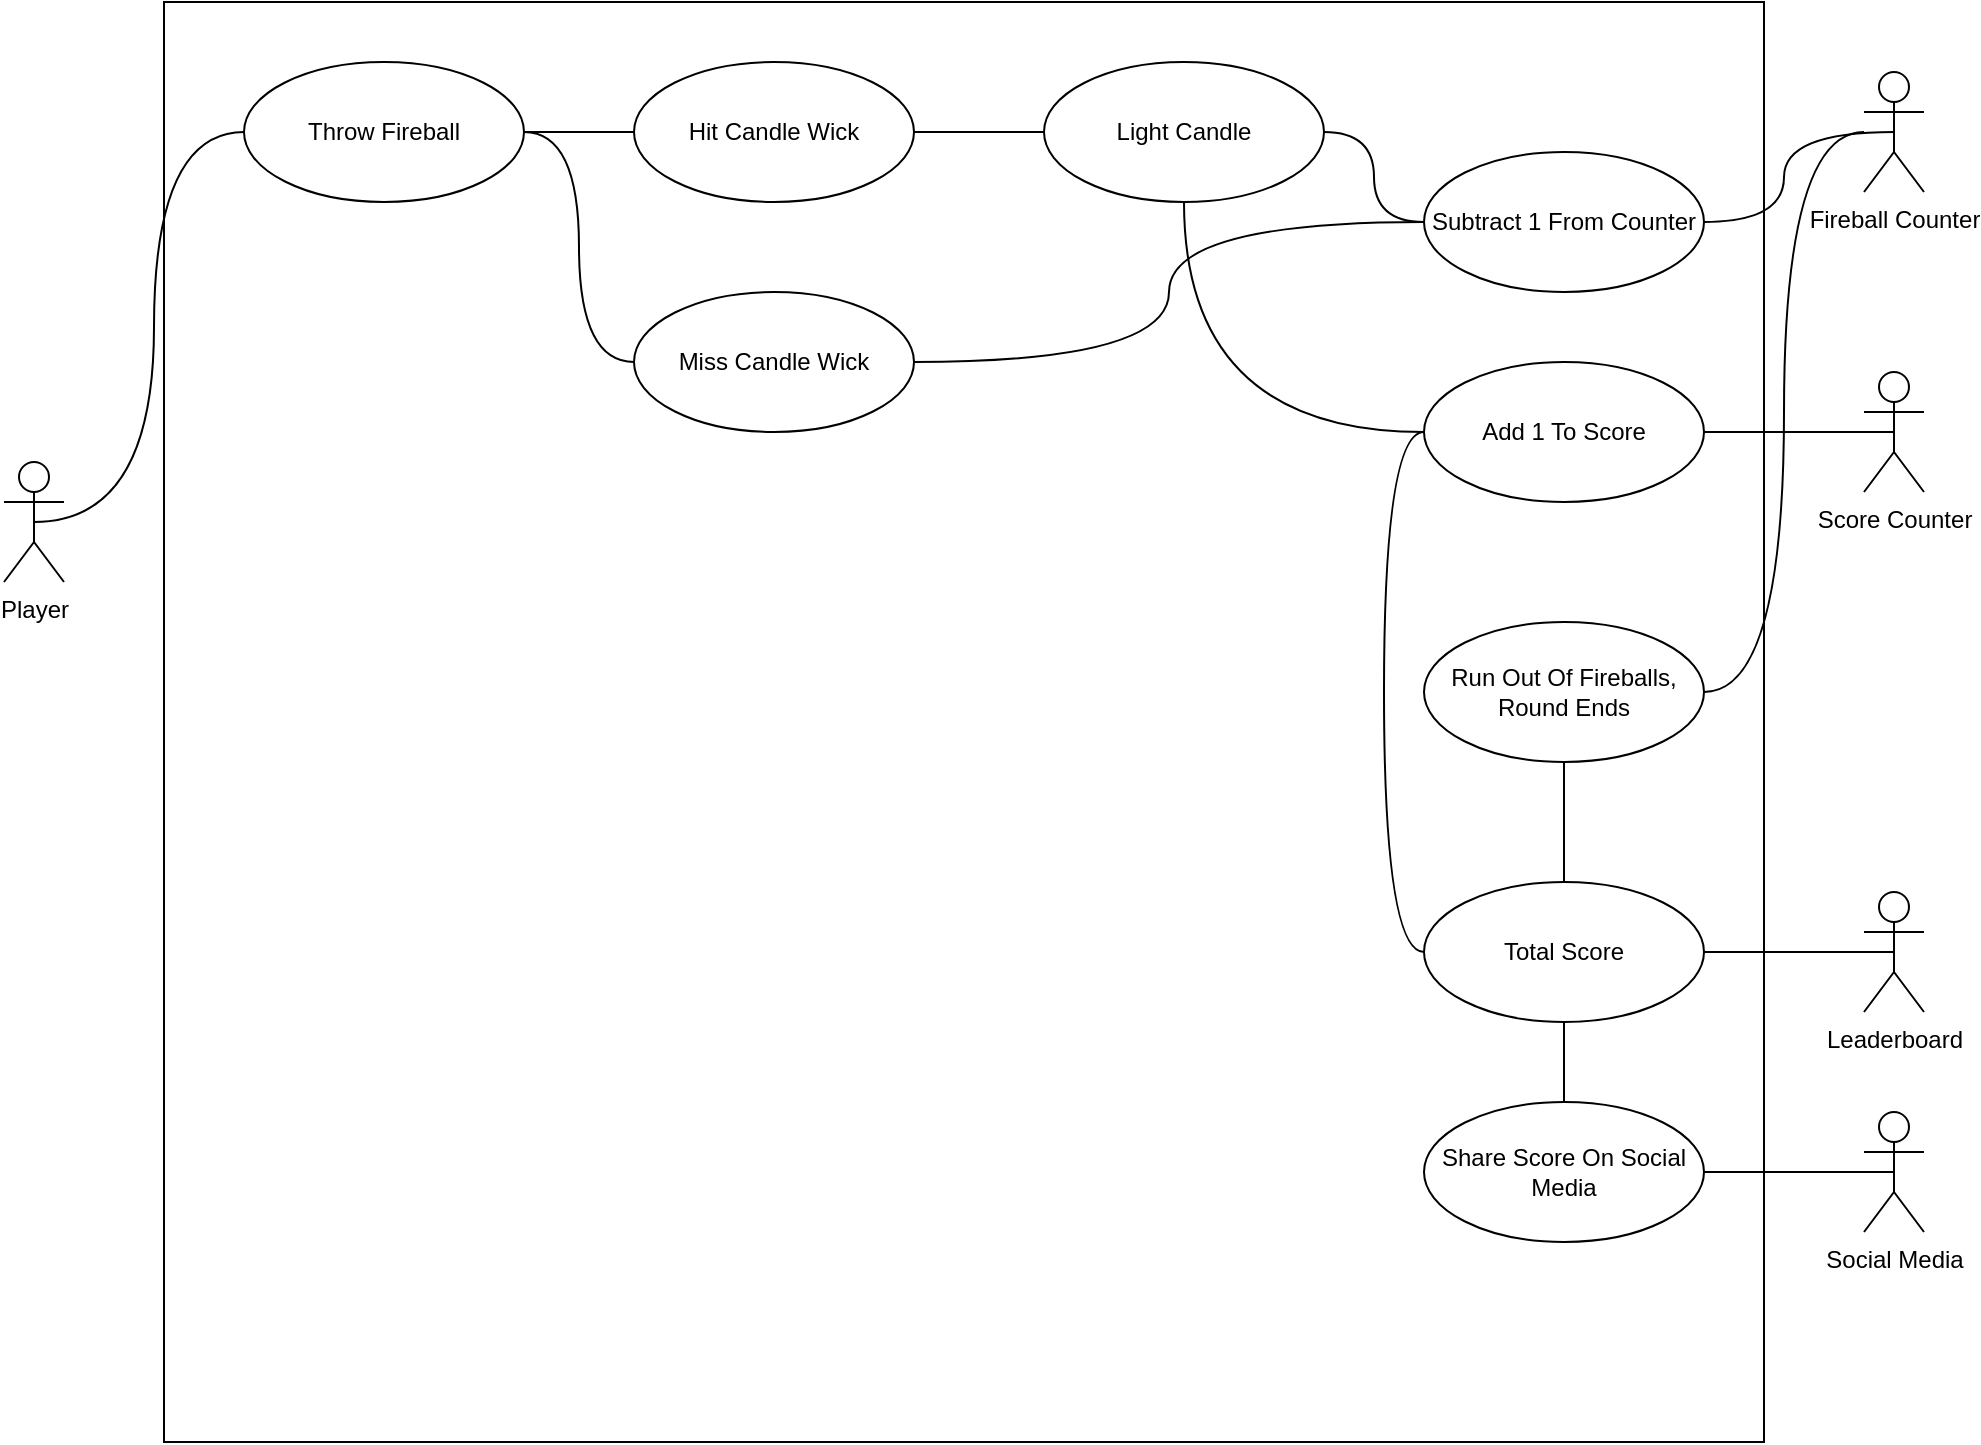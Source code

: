 <mxfile version="12.0.0" type="github" pages="2"><diagram id="Z4nGxjoFtYjb4iQz7fHY" name="UseCaseDiagram"><mxGraphModel dx="1168" dy="750" grid="1" gridSize="10" guides="1" tooltips="1" connect="1" arrows="1" fold="1" page="1" pageScale="1" pageWidth="1100" pageHeight="850" math="0" shadow="0"><root><mxCell id="0"/><mxCell id="1" parent="0"/><mxCell id="ICvzCFM4Yf7BzbP8oikQ-7" style="edgeStyle=orthogonalEdgeStyle;orthogonalLoop=1;jettySize=auto;html=1;exitX=0.5;exitY=0.5;exitDx=0;exitDy=0;exitPerimeter=0;entryX=0;entryY=0.5;entryDx=0;entryDy=0;curved=1;endArrow=none;endFill=0;" edge="1" parent="1" source="ICvzCFM4Yf7BzbP8oikQ-1" target="ICvzCFM4Yf7BzbP8oikQ-4"><mxGeometry relative="1" as="geometry"/></mxCell><mxCell id="ICvzCFM4Yf7BzbP8oikQ-1" value="Player" style="shape=umlActor;verticalLabelPosition=bottom;labelBackgroundColor=#ffffff;verticalAlign=top;html=1;outlineConnect=0;" vertex="1" parent="1"><mxGeometry x="40" y="280" width="30" height="60" as="geometry"/></mxCell><mxCell id="ICvzCFM4Yf7BzbP8oikQ-2" value="" style="rounded=0;whiteSpace=wrap;html=1;fillColor=none;" vertex="1" parent="1"><mxGeometry x="120" y="50" width="800" height="720" as="geometry"/></mxCell><mxCell id="ICvzCFM4Yf7BzbP8oikQ-8" style="edgeStyle=orthogonalEdgeStyle;curved=1;orthogonalLoop=1;jettySize=auto;html=1;exitX=1;exitY=0.5;exitDx=0;exitDy=0;entryX=0;entryY=0.5;entryDx=0;entryDy=0;endArrow=none;endFill=0;" edge="1" parent="1" source="ICvzCFM4Yf7BzbP8oikQ-4" target="ICvzCFM4Yf7BzbP8oikQ-5"><mxGeometry relative="1" as="geometry"/></mxCell><mxCell id="ICvzCFM4Yf7BzbP8oikQ-11" style="edgeStyle=orthogonalEdgeStyle;curved=1;orthogonalLoop=1;jettySize=auto;html=1;exitX=1;exitY=0.5;exitDx=0;exitDy=0;entryX=0;entryY=0.5;entryDx=0;entryDy=0;endArrow=none;endFill=0;" edge="1" parent="1" source="ICvzCFM4Yf7BzbP8oikQ-4" target="ICvzCFM4Yf7BzbP8oikQ-10"><mxGeometry relative="1" as="geometry"/></mxCell><mxCell id="ICvzCFM4Yf7BzbP8oikQ-4" value="Throw Fireball" style="ellipse;whiteSpace=wrap;html=1;fillColor=none;" vertex="1" parent="1"><mxGeometry x="160" y="80" width="140" height="70" as="geometry"/></mxCell><mxCell id="ICvzCFM4Yf7BzbP8oikQ-9" style="edgeStyle=orthogonalEdgeStyle;curved=1;orthogonalLoop=1;jettySize=auto;html=1;exitX=1;exitY=0.5;exitDx=0;exitDy=0;entryX=0;entryY=0.5;entryDx=0;entryDy=0;endArrow=none;endFill=0;" edge="1" parent="1" source="ICvzCFM4Yf7BzbP8oikQ-5" target="ICvzCFM4Yf7BzbP8oikQ-6"><mxGeometry relative="1" as="geometry"/></mxCell><mxCell id="ICvzCFM4Yf7BzbP8oikQ-5" value="Hit Candle Wick" style="ellipse;whiteSpace=wrap;html=1;fillColor=none;" vertex="1" parent="1"><mxGeometry x="355" y="80" width="140" height="70" as="geometry"/></mxCell><mxCell id="ICvzCFM4Yf7BzbP8oikQ-14" style="edgeStyle=orthogonalEdgeStyle;curved=1;orthogonalLoop=1;jettySize=auto;html=1;exitX=1;exitY=0.5;exitDx=0;exitDy=0;endArrow=none;endFill=0;entryX=0;entryY=0.5;entryDx=0;entryDy=0;" edge="1" parent="1" source="ICvzCFM4Yf7BzbP8oikQ-6" target="ICvzCFM4Yf7BzbP8oikQ-12"><mxGeometry relative="1" as="geometry"><mxPoint x="740" y="150" as="targetPoint"/></mxGeometry></mxCell><mxCell id="ICvzCFM4Yf7BzbP8oikQ-29" style="edgeStyle=orthogonalEdgeStyle;curved=1;orthogonalLoop=1;jettySize=auto;html=1;exitX=0.5;exitY=1;exitDx=0;exitDy=0;entryX=0;entryY=0.5;entryDx=0;entryDy=0;endArrow=none;endFill=0;" edge="1" parent="1" source="ICvzCFM4Yf7BzbP8oikQ-6" target="ICvzCFM4Yf7BzbP8oikQ-20"><mxGeometry relative="1" as="geometry"/></mxCell><mxCell id="ICvzCFM4Yf7BzbP8oikQ-6" value="Light Candle" style="ellipse;whiteSpace=wrap;html=1;fillColor=none;" vertex="1" parent="1"><mxGeometry x="560" y="80" width="140" height="70" as="geometry"/></mxCell><mxCell id="ICvzCFM4Yf7BzbP8oikQ-13" style="edgeStyle=orthogonalEdgeStyle;curved=1;orthogonalLoop=1;jettySize=auto;html=1;exitX=1;exitY=0.5;exitDx=0;exitDy=0;entryX=0;entryY=0.5;entryDx=0;entryDy=0;endArrow=none;endFill=0;" edge="1" parent="1" source="ICvzCFM4Yf7BzbP8oikQ-10" target="ICvzCFM4Yf7BzbP8oikQ-12"><mxGeometry relative="1" as="geometry"/></mxCell><mxCell id="ICvzCFM4Yf7BzbP8oikQ-10" value="Miss Candle Wick" style="ellipse;whiteSpace=wrap;html=1;fillColor=none;" vertex="1" parent="1"><mxGeometry x="355" y="195" width="140" height="70" as="geometry"/></mxCell><mxCell id="ICvzCFM4Yf7BzbP8oikQ-12" value="Subtract 1 From Counter" style="ellipse;whiteSpace=wrap;html=1;fillColor=none;" vertex="1" parent="1"><mxGeometry x="750" y="125" width="140" height="70" as="geometry"/></mxCell><mxCell id="ICvzCFM4Yf7BzbP8oikQ-19" style="edgeStyle=orthogonalEdgeStyle;curved=1;orthogonalLoop=1;jettySize=auto;html=1;exitX=0.5;exitY=0.5;exitDx=0;exitDy=0;exitPerimeter=0;entryX=1;entryY=0.5;entryDx=0;entryDy=0;endArrow=none;endFill=0;" edge="1" parent="1" source="ICvzCFM4Yf7BzbP8oikQ-15" target="ICvzCFM4Yf7BzbP8oikQ-12"><mxGeometry relative="1" as="geometry"/></mxCell><mxCell id="ICvzCFM4Yf7BzbP8oikQ-37" style="edgeStyle=orthogonalEdgeStyle;curved=1;orthogonalLoop=1;jettySize=auto;html=1;entryX=1;entryY=0.5;entryDx=0;entryDy=0;endArrow=none;endFill=0;" edge="1" parent="1" source="ICvzCFM4Yf7BzbP8oikQ-15" target="ICvzCFM4Yf7BzbP8oikQ-36"><mxGeometry relative="1" as="geometry"/></mxCell><mxCell id="ICvzCFM4Yf7BzbP8oikQ-15" value="Fireball Counter" style="shape=umlActor;verticalLabelPosition=bottom;labelBackgroundColor=#ffffff;verticalAlign=top;html=1;fillColor=none;" vertex="1" parent="1"><mxGeometry x="970" y="85" width="30" height="60" as="geometry"/></mxCell><mxCell id="ICvzCFM4Yf7BzbP8oikQ-24" style="edgeStyle=orthogonalEdgeStyle;curved=1;orthogonalLoop=1;jettySize=auto;html=1;exitX=1;exitY=0.5;exitDx=0;exitDy=0;entryX=0.5;entryY=0.5;entryDx=0;entryDy=0;entryPerimeter=0;endArrow=none;endFill=0;" edge="1" parent="1" source="ICvzCFM4Yf7BzbP8oikQ-20" target="ICvzCFM4Yf7BzbP8oikQ-23"><mxGeometry relative="1" as="geometry"/></mxCell><mxCell id="ICvzCFM4Yf7BzbP8oikQ-39" style="edgeStyle=orthogonalEdgeStyle;curved=1;orthogonalLoop=1;jettySize=auto;html=1;exitX=0;exitY=0.5;exitDx=0;exitDy=0;entryX=0;entryY=0.5;entryDx=0;entryDy=0;endArrow=none;endFill=0;" edge="1" parent="1" source="ICvzCFM4Yf7BzbP8oikQ-20" target="ICvzCFM4Yf7BzbP8oikQ-27"><mxGeometry relative="1" as="geometry"/></mxCell><mxCell id="ICvzCFM4Yf7BzbP8oikQ-20" value="Add 1 To Score" style="ellipse;whiteSpace=wrap;html=1;fillColor=none;" vertex="1" parent="1"><mxGeometry x="750" y="230" width="140" height="70" as="geometry"/></mxCell><mxCell id="ICvzCFM4Yf7BzbP8oikQ-23" value="Score Counter" style="shape=umlActor;verticalLabelPosition=bottom;labelBackgroundColor=#ffffff;verticalAlign=top;html=1;fillColor=none;" vertex="1" parent="1"><mxGeometry x="970" y="235" width="30" height="60" as="geometry"/></mxCell><mxCell id="ICvzCFM4Yf7BzbP8oikQ-25" value="Leaderboard" style="shape=umlActor;verticalLabelPosition=bottom;labelBackgroundColor=#ffffff;verticalAlign=top;html=1;fillColor=none;" vertex="1" parent="1"><mxGeometry x="970" y="495" width="30" height="60" as="geometry"/></mxCell><mxCell id="ICvzCFM4Yf7BzbP8oikQ-30" style="edgeStyle=orthogonalEdgeStyle;curved=1;orthogonalLoop=1;jettySize=auto;html=1;exitX=1;exitY=0.5;exitDx=0;exitDy=0;entryX=0.5;entryY=0.5;entryDx=0;entryDy=0;entryPerimeter=0;endArrow=none;endFill=0;" edge="1" parent="1" source="ICvzCFM4Yf7BzbP8oikQ-27" target="ICvzCFM4Yf7BzbP8oikQ-25"><mxGeometry relative="1" as="geometry"/></mxCell><mxCell id="ICvzCFM4Yf7BzbP8oikQ-32" style="edgeStyle=orthogonalEdgeStyle;curved=1;orthogonalLoop=1;jettySize=auto;html=1;exitX=0.5;exitY=1;exitDx=0;exitDy=0;entryX=0.5;entryY=0;entryDx=0;entryDy=0;endArrow=none;endFill=0;" edge="1" parent="1" source="ICvzCFM4Yf7BzbP8oikQ-27" target="ICvzCFM4Yf7BzbP8oikQ-31"><mxGeometry relative="1" as="geometry"/></mxCell><mxCell id="ICvzCFM4Yf7BzbP8oikQ-27" value="Total Score" style="ellipse;whiteSpace=wrap;html=1;fillColor=none;" vertex="1" parent="1"><mxGeometry x="750" y="490" width="140" height="70" as="geometry"/></mxCell><mxCell id="ICvzCFM4Yf7BzbP8oikQ-34" style="edgeStyle=orthogonalEdgeStyle;curved=1;orthogonalLoop=1;jettySize=auto;html=1;exitX=1;exitY=0.5;exitDx=0;exitDy=0;entryX=0.5;entryY=0.5;entryDx=0;entryDy=0;entryPerimeter=0;endArrow=none;endFill=0;" edge="1" parent="1" source="ICvzCFM4Yf7BzbP8oikQ-31" target="ICvzCFM4Yf7BzbP8oikQ-33"><mxGeometry relative="1" as="geometry"/></mxCell><mxCell id="ICvzCFM4Yf7BzbP8oikQ-31" value="Share Score On Social Media" style="ellipse;whiteSpace=wrap;html=1;fillColor=none;" vertex="1" parent="1"><mxGeometry x="750" y="600" width="140" height="70" as="geometry"/></mxCell><mxCell id="ICvzCFM4Yf7BzbP8oikQ-33" value="Social Media" style="shape=umlActor;verticalLabelPosition=bottom;labelBackgroundColor=#ffffff;verticalAlign=top;html=1;fillColor=none;" vertex="1" parent="1"><mxGeometry x="970" y="605" width="30" height="60" as="geometry"/></mxCell><mxCell id="ICvzCFM4Yf7BzbP8oikQ-38" style="edgeStyle=orthogonalEdgeStyle;curved=1;orthogonalLoop=1;jettySize=auto;html=1;exitX=0.5;exitY=1;exitDx=0;exitDy=0;entryX=0.5;entryY=0;entryDx=0;entryDy=0;endArrow=none;endFill=0;" edge="1" parent="1" source="ICvzCFM4Yf7BzbP8oikQ-36" target="ICvzCFM4Yf7BzbP8oikQ-27"><mxGeometry relative="1" as="geometry"/></mxCell><mxCell id="ICvzCFM4Yf7BzbP8oikQ-36" value="Run Out Of Fireballs, Round Ends" style="ellipse;whiteSpace=wrap;html=1;fillColor=none;" vertex="1" parent="1"><mxGeometry x="750" y="360" width="140" height="70" as="geometry"/></mxCell></root></mxGraphModel></diagram><diagram id="dg-vG_uQPZ5P8Cn40K9A" name="DomainModel"><mxGraphModel dx="1168" dy="750" grid="1" gridSize="10" guides="1" tooltips="1" connect="1" arrows="1" fold="1" page="1" pageScale="1" pageWidth="1100" pageHeight="850" math="0" shadow="0"><root><mxCell id="e6OpMa0TjXw-tj2l7NhL-0"/><mxCell id="e6OpMa0TjXw-tj2l7NhL-1" parent="e6OpMa0TjXw-tj2l7NhL-0"/><mxCell id="33W-zqp2shzKlnNgC-2a-2" value="" style="edgeStyle=orthogonalEdgeStyle;curved=1;orthogonalLoop=1;jettySize=auto;html=1;endArrow=none;endFill=0;" edge="1" parent="e6OpMa0TjXw-tj2l7NhL-1" source="33W-zqp2shzKlnNgC-2a-0" target="33W-zqp2shzKlnNgC-2a-1"><mxGeometry relative="1" as="geometry"/></mxCell><mxCell id="33W-zqp2shzKlnNgC-2a-7" value="" style="edgeStyle=orthogonalEdgeStyle;curved=1;orthogonalLoop=1;jettySize=auto;html=1;endArrow=none;endFill=0;" edge="1" parent="e6OpMa0TjXw-tj2l7NhL-1" source="33W-zqp2shzKlnNgC-2a-0" target="33W-zqp2shzKlnNgC-2a-6"><mxGeometry relative="1" as="geometry"/></mxCell><mxCell id="33W-zqp2shzKlnNgC-2a-19" value="" style="edgeStyle=orthogonalEdgeStyle;curved=1;orthogonalLoop=1;jettySize=auto;html=1;endArrow=none;endFill=0;" edge="1" parent="e6OpMa0TjXw-tj2l7NhL-1" source="33W-zqp2shzKlnNgC-2a-0" target="33W-zqp2shzKlnNgC-2a-18"><mxGeometry relative="1" as="geometry"/></mxCell><mxCell id="33W-zqp2shzKlnNgC-2a-0" value="Player" style="rounded=1;whiteSpace=wrap;html=1;fillColor=#ffffff;" vertex="1" parent="e6OpMa0TjXw-tj2l7NhL-1"><mxGeometry x="390" y="200" width="120" height="60" as="geometry"/></mxCell><mxCell id="33W-zqp2shzKlnNgC-2a-18" value="Social Media Account" style="rounded=1;whiteSpace=wrap;html=1;fillColor=#ffffff;" vertex="1" parent="e6OpMa0TjXw-tj2l7NhL-1"><mxGeometry x="390" y="340" width="120" height="60" as="geometry"/></mxCell><mxCell id="33W-zqp2shzKlnNgC-2a-11" value="" style="edgeStyle=orthogonalEdgeStyle;curved=1;orthogonalLoop=1;jettySize=auto;html=1;endArrow=none;endFill=0;" edge="1" parent="e6OpMa0TjXw-tj2l7NhL-1" source="33W-zqp2shzKlnNgC-2a-6" target="33W-zqp2shzKlnNgC-2a-10"><mxGeometry relative="1" as="geometry"/></mxCell><mxCell id="33W-zqp2shzKlnNgC-2a-6" value="Score" style="rounded=1;whiteSpace=wrap;html=1;fillColor=#ffffff;" vertex="1" parent="e6OpMa0TjXw-tj2l7NhL-1"><mxGeometry x="590" y="200" width="120" height="60" as="geometry"/></mxCell><mxCell id="33W-zqp2shzKlnNgC-2a-15" value="" style="edgeStyle=orthogonalEdgeStyle;curved=1;orthogonalLoop=1;jettySize=auto;html=1;endArrow=none;endFill=0;" edge="1" parent="e6OpMa0TjXw-tj2l7NhL-1" source="33W-zqp2shzKlnNgC-2a-10" target="33W-zqp2shzKlnNgC-2a-14"><mxGeometry relative="1" as="geometry"/></mxCell><mxCell id="33W-zqp2shzKlnNgC-2a-10" value="Leaderboard" style="rounded=1;whiteSpace=wrap;html=1;fillColor=#ffffff;" vertex="1" parent="e6OpMa0TjXw-tj2l7NhL-1"><mxGeometry x="790" y="200" width="120" height="60" as="geometry"/></mxCell><mxCell id="33W-zqp2shzKlnNgC-2a-14" value="Repository" style="rounded=1;whiteSpace=wrap;html=1;fillColor=#ffffff;" vertex="1" parent="e6OpMa0TjXw-tj2l7NhL-1"><mxGeometry x="790" y="60" width="120" height="60" as="geometry"/></mxCell><mxCell id="33W-zqp2shzKlnNgC-2a-1" value="Fireballs" style="rounded=1;whiteSpace=wrap;html=1;fillColor=#ffffff;" vertex="1" parent="e6OpMa0TjXw-tj2l7NhL-1"><mxGeometry x="190" y="200" width="120" height="60" as="geometry"/></mxCell><mxCell id="33W-zqp2shzKlnNgC-2a-3" value="0..*" style="text;html=1;resizable=0;points=[];autosize=1;align=left;verticalAlign=top;spacingTop=-4;" vertex="1" parent="e6OpMa0TjXw-tj2l7NhL-1"><mxGeometry x="313" y="207" width="30" height="20" as="geometry"/></mxCell><mxCell id="33W-zqp2shzKlnNgC-2a-5" value="1" style="text;html=1;resizable=0;points=[];autosize=1;align=left;verticalAlign=top;spacingTop=-4;" vertex="1" parent="e6OpMa0TjXw-tj2l7NhL-1"><mxGeometry x="375" y="207" width="20" height="20" as="geometry"/></mxCell><mxCell id="33W-zqp2shzKlnNgC-2a-8" value="1" style="text;html=1;resizable=0;points=[];autosize=1;align=left;verticalAlign=top;spacingTop=-4;" vertex="1" parent="e6OpMa0TjXw-tj2l7NhL-1"><mxGeometry x="510" y="207" width="20" height="20" as="geometry"/></mxCell><mxCell id="33W-zqp2shzKlnNgC-2a-9" value="1..*" style="text;html=1;resizable=0;points=[];autosize=1;align=left;verticalAlign=top;spacingTop=-4;" vertex="1" parent="e6OpMa0TjXw-tj2l7NhL-1"><mxGeometry x="567" y="207" width="30" height="20" as="geometry"/></mxCell><mxCell id="33W-zqp2shzKlnNgC-2a-12" value="1..*" style="text;html=1;resizable=0;points=[];autosize=1;align=left;verticalAlign=top;spacingTop=-4;" vertex="1" parent="e6OpMa0TjXw-tj2l7NhL-1"><mxGeometry x="710" y="207" width="30" height="20" as="geometry"/></mxCell><mxCell id="33W-zqp2shzKlnNgC-2a-13" value="1" style="text;html=1;resizable=0;points=[];autosize=1;align=left;verticalAlign=top;spacingTop=-4;" vertex="1" parent="e6OpMa0TjXw-tj2l7NhL-1"><mxGeometry x="775" y="207" width="20" height="20" as="geometry"/></mxCell><mxCell id="33W-zqp2shzKlnNgC-2a-16" value="1" style="text;html=1;resizable=0;points=[];autosize=1;align=left;verticalAlign=top;spacingTop=-4;" vertex="1" parent="e6OpMa0TjXw-tj2l7NhL-1"><mxGeometry x="850" y="120" width="20" height="20" as="geometry"/></mxCell><mxCell id="33W-zqp2shzKlnNgC-2a-17" value="1" style="text;html=1;resizable=0;points=[];autosize=1;align=left;verticalAlign=top;spacingTop=-4;" vertex="1" parent="e6OpMa0TjXw-tj2l7NhL-1"><mxGeometry x="850" y="180" width="20" height="20" as="geometry"/></mxCell><mxCell id="33W-zqp2shzKlnNgC-2a-20" value="1" style="text;html=1;resizable=0;points=[];autosize=1;align=left;verticalAlign=top;spacingTop=-4;" vertex="1" parent="e6OpMa0TjXw-tj2l7NhL-1"><mxGeometry x="450" y="260" width="20" height="20" as="geometry"/></mxCell><mxCell id="33W-zqp2shzKlnNgC-2a-21" value="1" style="text;html=1;resizable=0;points=[];autosize=1;align=left;verticalAlign=top;spacingTop=-4;" vertex="1" parent="e6OpMa0TjXw-tj2l7NhL-1"><mxGeometry x="450" y="320" width="20" height="20" as="geometry"/></mxCell></root></mxGraphModel></diagram></mxfile>